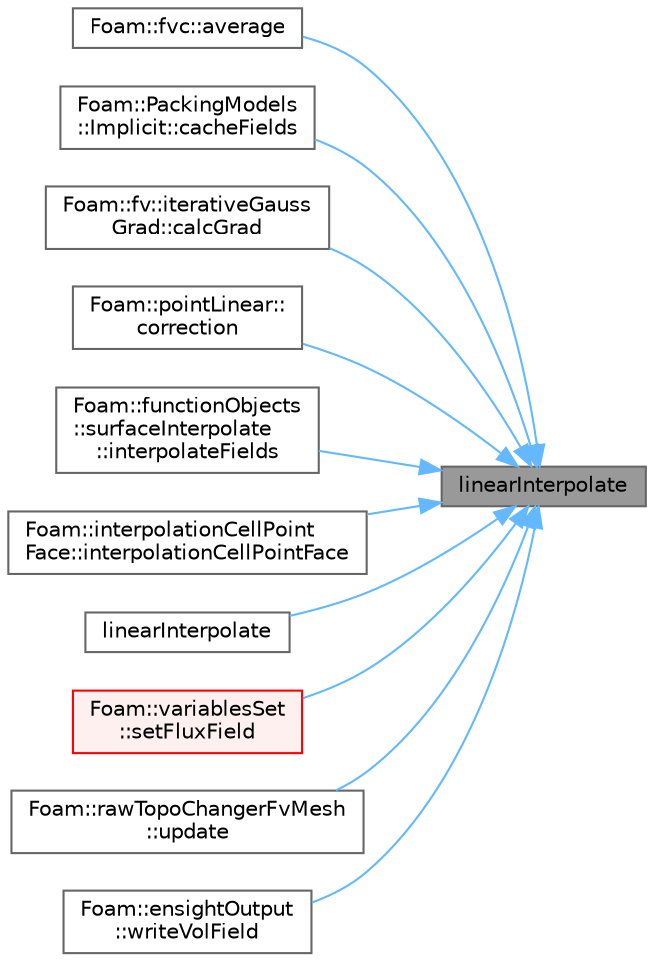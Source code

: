 digraph "linearInterpolate"
{
 // LATEX_PDF_SIZE
  bgcolor="transparent";
  edge [fontname=Helvetica,fontsize=10,labelfontname=Helvetica,labelfontsize=10];
  node [fontname=Helvetica,fontsize=10,shape=box,height=0.2,width=0.4];
  rankdir="RL";
  Node1 [id="Node000001",label="linearInterpolate",height=0.2,width=0.4,color="gray40", fillcolor="grey60", style="filled", fontcolor="black",tooltip=" "];
  Node1 -> Node2 [id="edge1_Node000001_Node000002",dir="back",color="steelblue1",style="solid",tooltip=" "];
  Node2 [id="Node000002",label="Foam::fvc::average",height=0.2,width=0.4,color="grey40", fillcolor="white", style="filled",URL="$namespaceFoam_1_1fvc.html#a40f49a4de6d1113ce76690713373c1f3",tooltip=" "];
  Node1 -> Node3 [id="edge2_Node000001_Node000003",dir="back",color="steelblue1",style="solid",tooltip=" "];
  Node3 [id="Node000003",label="Foam::PackingModels\l::Implicit::cacheFields",height=0.2,width=0.4,color="grey40", fillcolor="white", style="filled",URL="$classFoam_1_1PackingModels_1_1Implicit.html#a6005414ac27ae3e0b5a783ba216c1906",tooltip=" "];
  Node1 -> Node4 [id="edge3_Node000001_Node000004",dir="back",color="steelblue1",style="solid",tooltip=" "];
  Node4 [id="Node000004",label="Foam::fv::iterativeGauss\lGrad::calcGrad",height=0.2,width=0.4,color="grey40", fillcolor="white", style="filled",URL="$classFoam_1_1fv_1_1iterativeGaussGrad.html#a235976831405ff5c4770d4b4e1b015cb",tooltip=" "];
  Node1 -> Node5 [id="edge4_Node000001_Node000005",dir="back",color="steelblue1",style="solid",tooltip=" "];
  Node5 [id="Node000005",label="Foam::pointLinear::\lcorrection",height=0.2,width=0.4,color="grey40", fillcolor="white", style="filled",URL="$classFoam_1_1pointLinear.html#a683d4cb418f39972bd3c928468a84681",tooltip=" "];
  Node1 -> Node6 [id="edge5_Node000001_Node000006",dir="back",color="steelblue1",style="solid",tooltip=" "];
  Node6 [id="Node000006",label="Foam::functionObjects\l::surfaceInterpolate\l::interpolateFields",height=0.2,width=0.4,color="grey40", fillcolor="white", style="filled",URL="$classFoam_1_1functionObjects_1_1surfaceInterpolate.html#a0d4b2b94a05e7d5b246b6d3e6e1e1102",tooltip=" "];
  Node1 -> Node7 [id="edge6_Node000001_Node000007",dir="back",color="steelblue1",style="solid",tooltip=" "];
  Node7 [id="Node000007",label="Foam::interpolationCellPoint\lFace::interpolationCellPointFace",height=0.2,width=0.4,color="grey40", fillcolor="white", style="filled",URL="$classFoam_1_1interpolationCellPointFace.html#a71a96bd2868015ced5b709687d81d5ff",tooltip=" "];
  Node1 -> Node8 [id="edge7_Node000001_Node000008",dir="back",color="steelblue1",style="solid",tooltip=" "];
  Node8 [id="Node000008",label="linearInterpolate",height=0.2,width=0.4,color="grey40", fillcolor="white", style="filled",URL="$namespaceFoam.html#a441873e0f248333a2a64b8ad3b169089",tooltip=" "];
  Node1 -> Node9 [id="edge8_Node000001_Node000009",dir="back",color="steelblue1",style="solid",tooltip=" "];
  Node9 [id="Node000009",label="Foam::variablesSet\l::setFluxField",height=0.2,width=0.4,color="red", fillcolor="#FFF0F0", style="filled",URL="$classFoam_1_1variablesSet.html#ae40c856a6b446ad5b57c045d13b1de9c",tooltip=" "];
  Node1 -> Node15 [id="edge9_Node000001_Node000015",dir="back",color="steelblue1",style="solid",tooltip=" "];
  Node15 [id="Node000015",label="Foam::rawTopoChangerFvMesh\l::update",height=0.2,width=0.4,color="grey40", fillcolor="white", style="filled",URL="$classFoam_1_1rawTopoChangerFvMesh.html#aa2aac016e2bf7b5bd2b271786c2791aa",tooltip=" "];
  Node1 -> Node16 [id="edge10_Node000001_Node000016",dir="back",color="steelblue1",style="solid",tooltip=" "];
  Node16 [id="Node000016",label="Foam::ensightOutput\l::writeVolField",height=0.2,width=0.4,color="grey40", fillcolor="white", style="filled",URL="$namespaceFoam_1_1ensightOutput.html#adfb3270b8314d2e3b6b4573a2e07165a",tooltip=" "];
}

